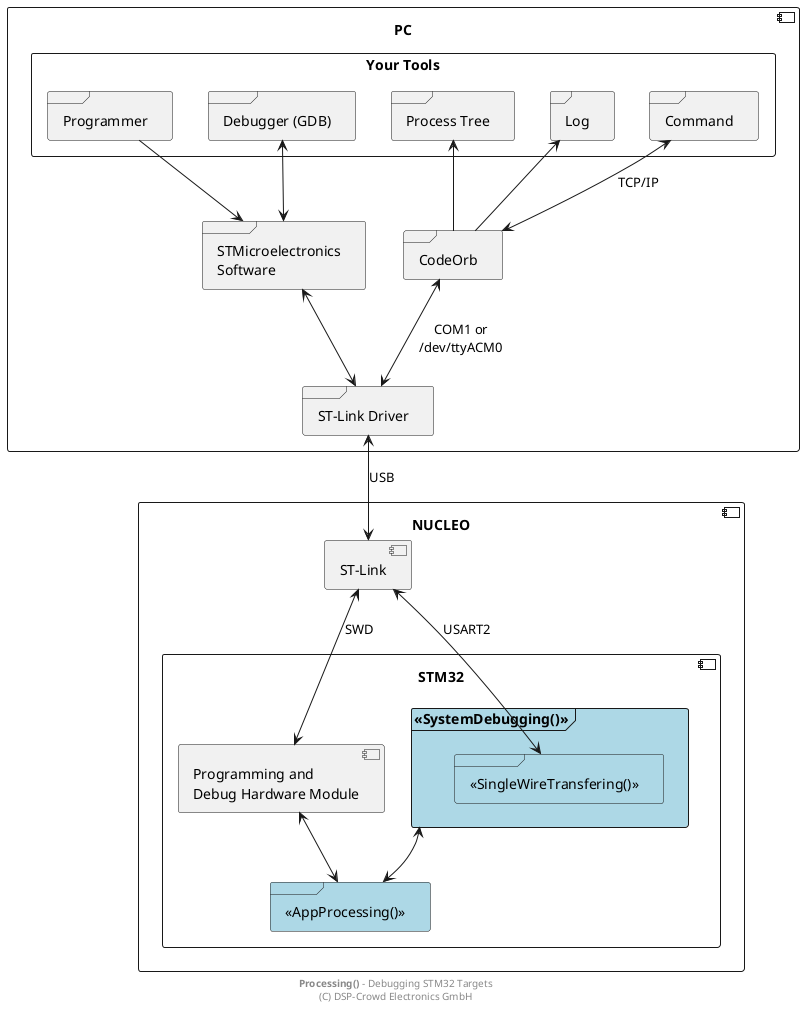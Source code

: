 
@startuml

' skinparam linetype ortho
' scale 0.6

component PC as pPc {

	rectangle "Your Tools" as pTools {

		frame "Programmer" as pProg
		frame "Debugger (GDB)" as pDbg

		frame "Process Tree" as pTree
		frame "Log" as pLog
		frame "Command" as pCmd
		' frame "Custom\nChannels" as pCustom
	}

	frame "CodeOrb" as pGw
	frame "STMicroelectronics\nSoftware" as pStSw

	frame "ST-Link Driver" as pDrv

	pProg --> pStSw
	pDbg <--> pStSw

	pTree <-- pGw
	pLog <-- pGw
	pCmd <--> pGw : "TCP/IP"
	' pCustom <--> pGw

	pStSw <--> pDrv
	pGw <--> pDrv : "COM1 or\n/dev/ttyACM0"

	pStSw -r[hidden]- pGw
}

component "NUCLEO" as pNuc {

	component "STM32" {

		component "Programming and\nDebug Hardware Module" as pHwDbg

		frame "<<SystemDebugging()>>" as pSysDbg #lightblue {
			frame "<<SingleWireTransfering()>>" as pSwt #lightblue
		}

		frame "<<AppProcessing()>>" as pApp #lightblue

		pHwDbg <--> pApp
		pSysDbg <--> pApp
	}

	component "ST-Link" as pStLink

	pStLink <--> pHwDbg : SWD
	pStLink <--> pSwt : USART2
}

pDrv <--> pStLink : USB

footer **Processing()** - Debugging STM32 Targets\n(C) DSP-Crowd Electronics GmbH

@enduml

